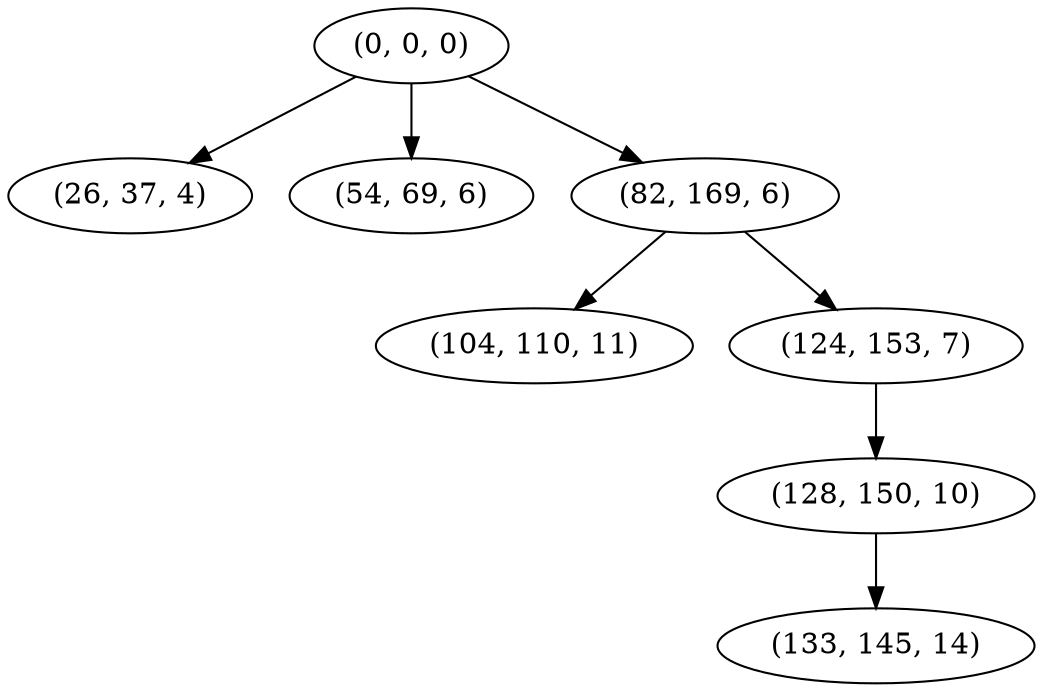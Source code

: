 digraph tree {
    "(0, 0, 0)";
    "(26, 37, 4)";
    "(54, 69, 6)";
    "(82, 169, 6)";
    "(104, 110, 11)";
    "(124, 153, 7)";
    "(128, 150, 10)";
    "(133, 145, 14)";
    "(0, 0, 0)" -> "(26, 37, 4)";
    "(0, 0, 0)" -> "(54, 69, 6)";
    "(0, 0, 0)" -> "(82, 169, 6)";
    "(82, 169, 6)" -> "(104, 110, 11)";
    "(82, 169, 6)" -> "(124, 153, 7)";
    "(124, 153, 7)" -> "(128, 150, 10)";
    "(128, 150, 10)" -> "(133, 145, 14)";
}

